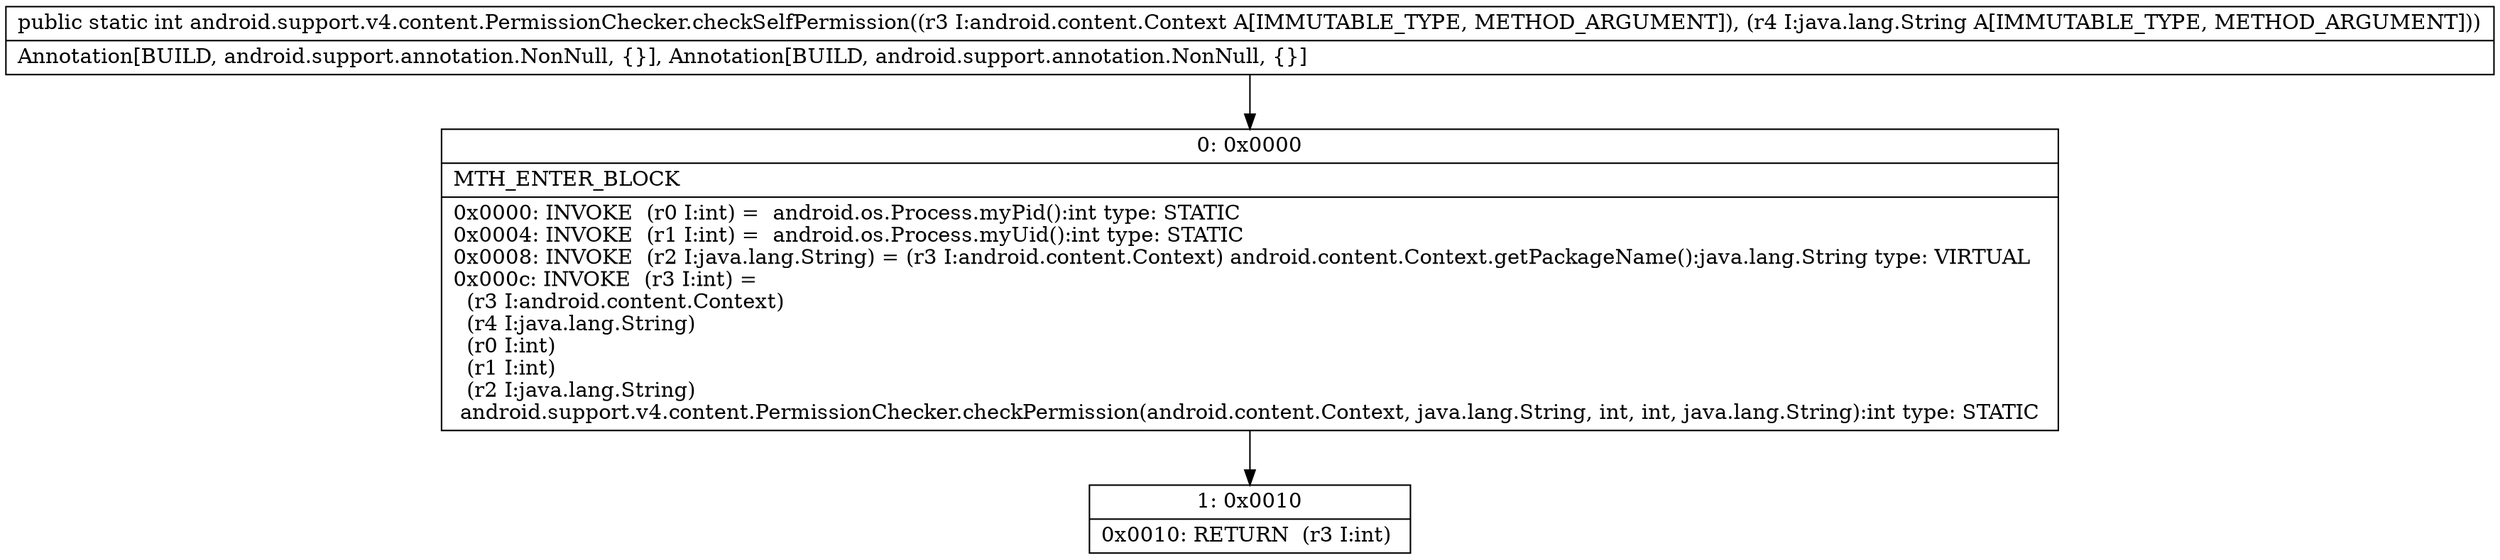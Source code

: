 digraph "CFG forandroid.support.v4.content.PermissionChecker.checkSelfPermission(Landroid\/content\/Context;Ljava\/lang\/String;)I" {
Node_0 [shape=record,label="{0\:\ 0x0000|MTH_ENTER_BLOCK\l|0x0000: INVOKE  (r0 I:int) =  android.os.Process.myPid():int type: STATIC \l0x0004: INVOKE  (r1 I:int) =  android.os.Process.myUid():int type: STATIC \l0x0008: INVOKE  (r2 I:java.lang.String) = (r3 I:android.content.Context) android.content.Context.getPackageName():java.lang.String type: VIRTUAL \l0x000c: INVOKE  (r3 I:int) = \l  (r3 I:android.content.Context)\l  (r4 I:java.lang.String)\l  (r0 I:int)\l  (r1 I:int)\l  (r2 I:java.lang.String)\l android.support.v4.content.PermissionChecker.checkPermission(android.content.Context, java.lang.String, int, int, java.lang.String):int type: STATIC \l}"];
Node_1 [shape=record,label="{1\:\ 0x0010|0x0010: RETURN  (r3 I:int) \l}"];
MethodNode[shape=record,label="{public static int android.support.v4.content.PermissionChecker.checkSelfPermission((r3 I:android.content.Context A[IMMUTABLE_TYPE, METHOD_ARGUMENT]), (r4 I:java.lang.String A[IMMUTABLE_TYPE, METHOD_ARGUMENT]))  | Annotation[BUILD, android.support.annotation.NonNull, \{\}], Annotation[BUILD, android.support.annotation.NonNull, \{\}]\l}"];
MethodNode -> Node_0;
Node_0 -> Node_1;
}

